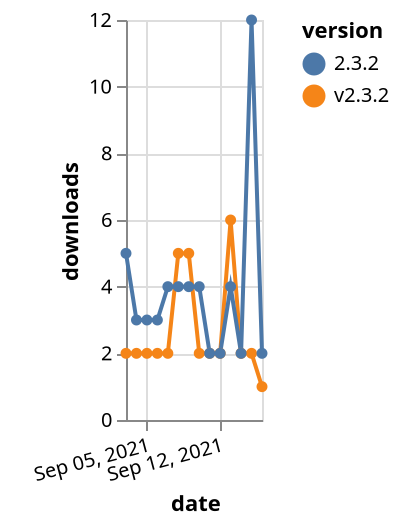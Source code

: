 {"$schema": "https://vega.github.io/schema/vega-lite/v5.json", "description": "A simple bar chart with embedded data.", "data": {"values": [{"date": "2021-09-03", "total": 3235, "delta": 2, "version": "v2.3.2"}, {"date": "2021-09-04", "total": 3237, "delta": 2, "version": "v2.3.2"}, {"date": "2021-09-05", "total": 3239, "delta": 2, "version": "v2.3.2"}, {"date": "2021-09-06", "total": 3241, "delta": 2, "version": "v2.3.2"}, {"date": "2021-09-07", "total": 3243, "delta": 2, "version": "v2.3.2"}, {"date": "2021-09-08", "total": 3248, "delta": 5, "version": "v2.3.2"}, {"date": "2021-09-09", "total": 3253, "delta": 5, "version": "v2.3.2"}, {"date": "2021-09-10", "total": 3255, "delta": 2, "version": "v2.3.2"}, {"date": "2021-09-11", "total": 3257, "delta": 2, "version": "v2.3.2"}, {"date": "2021-09-12", "total": 3259, "delta": 2, "version": "v2.3.2"}, {"date": "2021-09-13", "total": 3265, "delta": 6, "version": "v2.3.2"}, {"date": "2021-09-14", "total": 3267, "delta": 2, "version": "v2.3.2"}, {"date": "2021-09-15", "total": 3269, "delta": 2, "version": "v2.3.2"}, {"date": "2021-09-16", "total": 3270, "delta": 1, "version": "v2.3.2"}, {"date": "2021-09-03", "total": 2666, "delta": 5, "version": "2.3.2"}, {"date": "2021-09-04", "total": 2669, "delta": 3, "version": "2.3.2"}, {"date": "2021-09-05", "total": 2672, "delta": 3, "version": "2.3.2"}, {"date": "2021-09-06", "total": 2675, "delta": 3, "version": "2.3.2"}, {"date": "2021-09-07", "total": 2679, "delta": 4, "version": "2.3.2"}, {"date": "2021-09-08", "total": 2683, "delta": 4, "version": "2.3.2"}, {"date": "2021-09-09", "total": 2687, "delta": 4, "version": "2.3.2"}, {"date": "2021-09-10", "total": 2691, "delta": 4, "version": "2.3.2"}, {"date": "2021-09-11", "total": 2693, "delta": 2, "version": "2.3.2"}, {"date": "2021-09-12", "total": 2695, "delta": 2, "version": "2.3.2"}, {"date": "2021-09-13", "total": 2699, "delta": 4, "version": "2.3.2"}, {"date": "2021-09-14", "total": 2701, "delta": 2, "version": "2.3.2"}, {"date": "2021-09-15", "total": 2713, "delta": 12, "version": "2.3.2"}, {"date": "2021-09-16", "total": 2715, "delta": 2, "version": "2.3.2"}]}, "width": "container", "mark": {"type": "line", "point": {"filled": true}}, "encoding": {"x": {"field": "date", "type": "temporal", "timeUnit": "yearmonthdate", "title": "date", "axis": {"labelAngle": -15}}, "y": {"field": "delta", "type": "quantitative", "title": "downloads"}, "color": {"field": "version", "type": "nominal"}, "tooltip": {"field": "delta"}}}